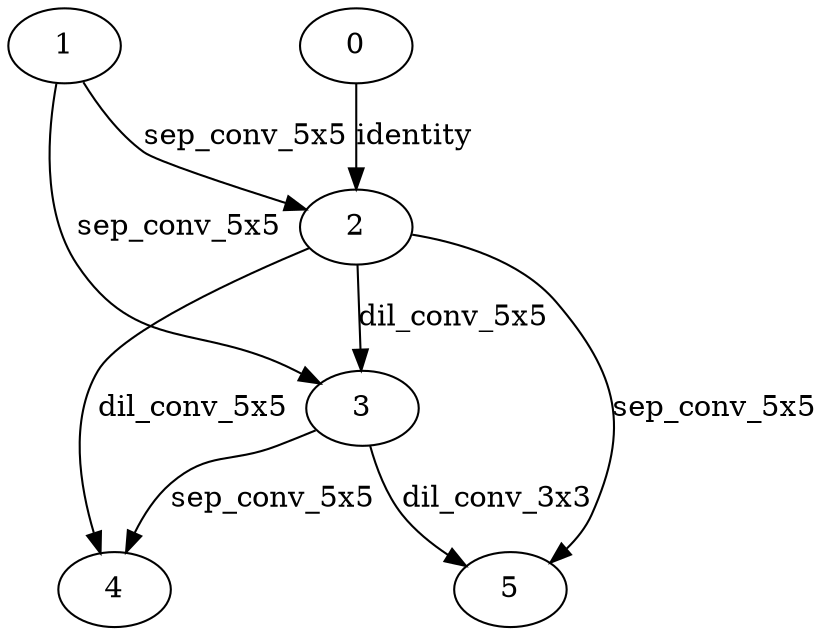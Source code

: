 digraph reduction_cell_16 {
	0 -> 2 [label=identity]
	1 -> 2 [label=sep_conv_5x5]
	1 -> 3 [label=sep_conv_5x5]
	2 -> 3 [label=dil_conv_5x5]
	2 -> 4 [label=dil_conv_5x5]
	3 -> 4 [label=sep_conv_5x5]
	2 -> 5 [label=sep_conv_5x5]
	3 -> 5 [label=dil_conv_3x3]
}
